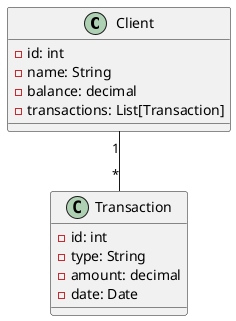@startuml
   class Client {
       - id: int
       - name: String
       - balance: decimal
       - transactions: List[Transaction]
   }

   class Transaction {
       - id: int
       - type: String
       - amount: decimal
       - date: Date
   }
   Client "1" -- "*" Transaction
   @enduml